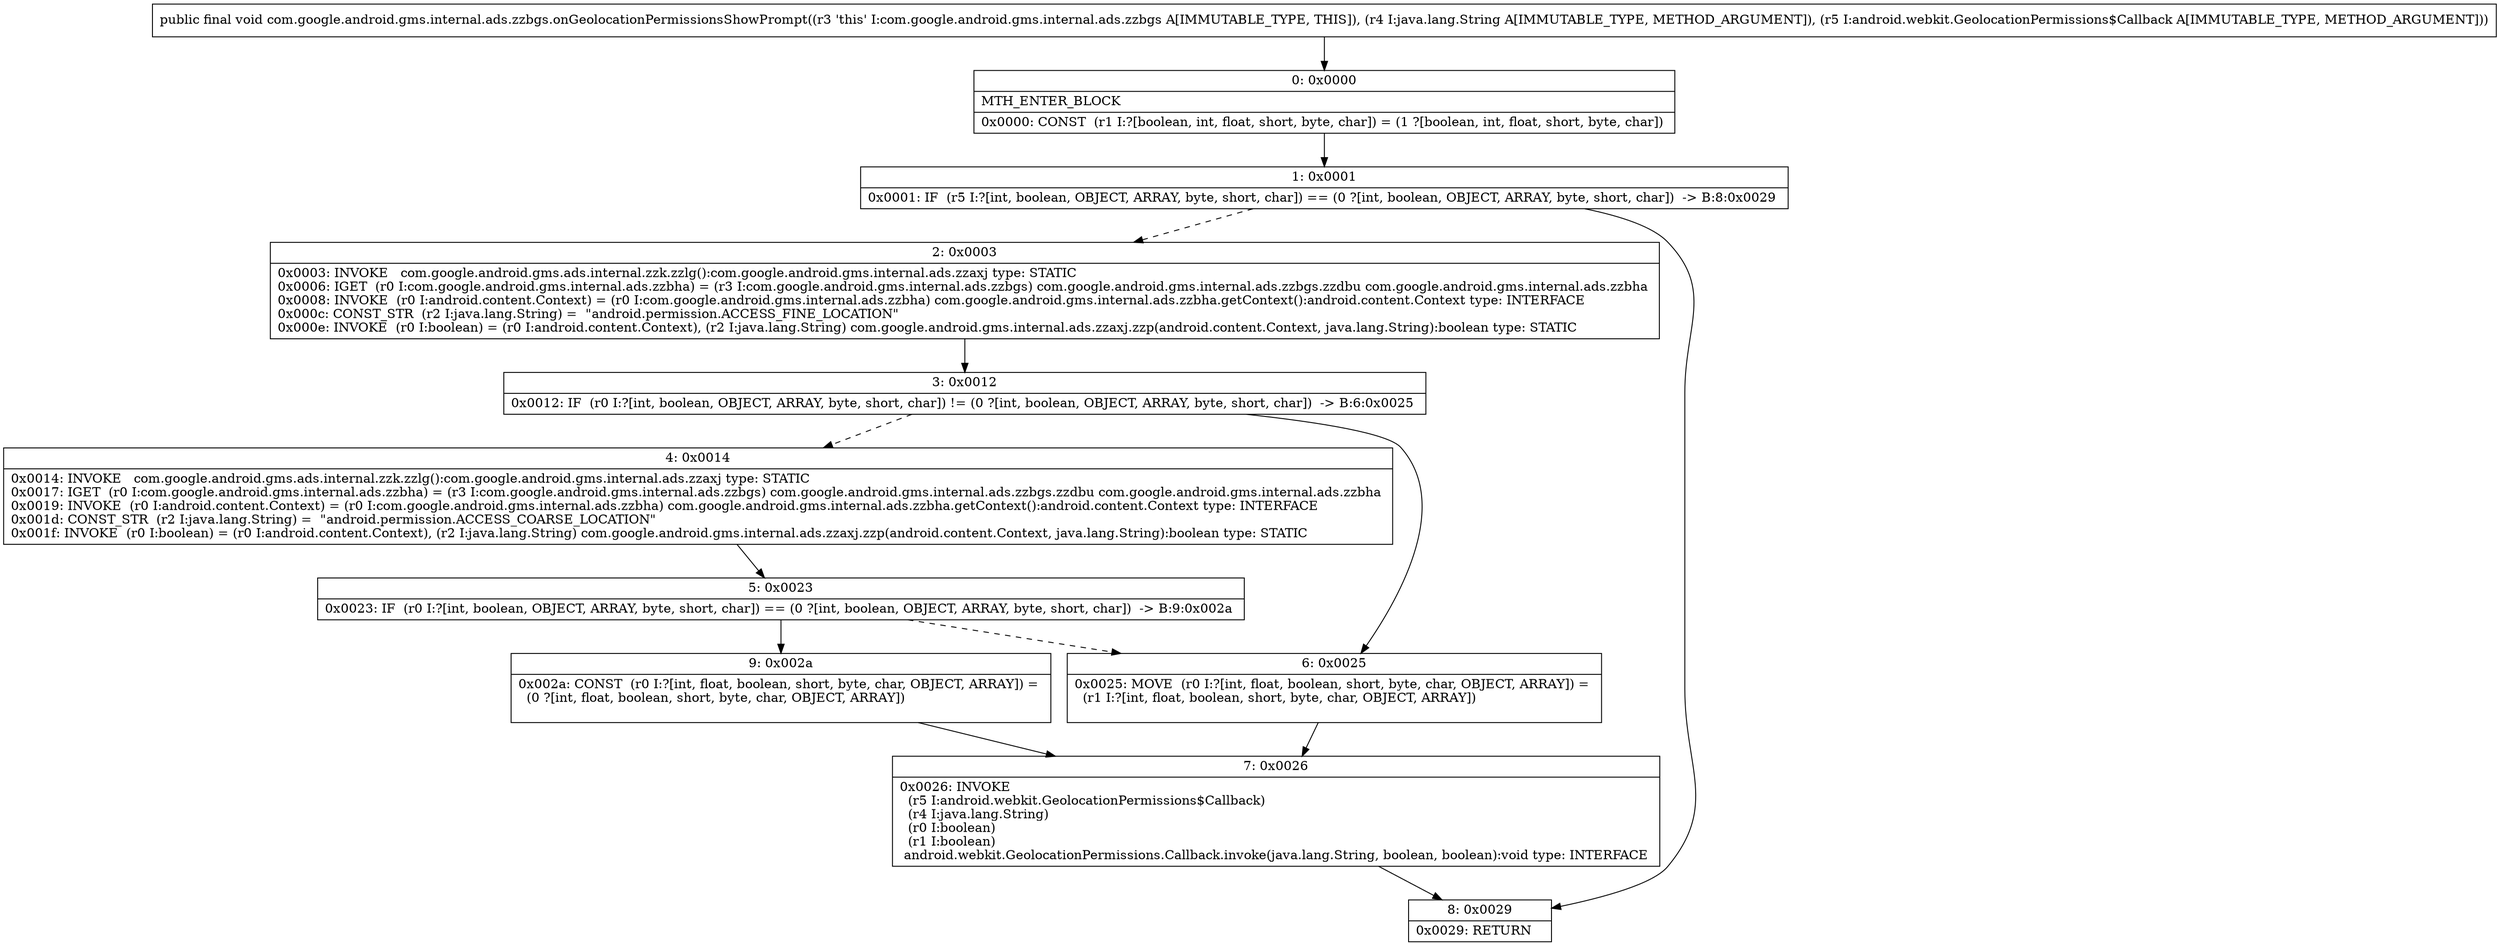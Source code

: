 digraph "CFG forcom.google.android.gms.internal.ads.zzbgs.onGeolocationPermissionsShowPrompt(Ljava\/lang\/String;Landroid\/webkit\/GeolocationPermissions$Callback;)V" {
Node_0 [shape=record,label="{0\:\ 0x0000|MTH_ENTER_BLOCK\l|0x0000: CONST  (r1 I:?[boolean, int, float, short, byte, char]) = (1 ?[boolean, int, float, short, byte, char]) \l}"];
Node_1 [shape=record,label="{1\:\ 0x0001|0x0001: IF  (r5 I:?[int, boolean, OBJECT, ARRAY, byte, short, char]) == (0 ?[int, boolean, OBJECT, ARRAY, byte, short, char])  \-\> B:8:0x0029 \l}"];
Node_2 [shape=record,label="{2\:\ 0x0003|0x0003: INVOKE   com.google.android.gms.ads.internal.zzk.zzlg():com.google.android.gms.internal.ads.zzaxj type: STATIC \l0x0006: IGET  (r0 I:com.google.android.gms.internal.ads.zzbha) = (r3 I:com.google.android.gms.internal.ads.zzbgs) com.google.android.gms.internal.ads.zzbgs.zzdbu com.google.android.gms.internal.ads.zzbha \l0x0008: INVOKE  (r0 I:android.content.Context) = (r0 I:com.google.android.gms.internal.ads.zzbha) com.google.android.gms.internal.ads.zzbha.getContext():android.content.Context type: INTERFACE \l0x000c: CONST_STR  (r2 I:java.lang.String) =  \"android.permission.ACCESS_FINE_LOCATION\" \l0x000e: INVOKE  (r0 I:boolean) = (r0 I:android.content.Context), (r2 I:java.lang.String) com.google.android.gms.internal.ads.zzaxj.zzp(android.content.Context, java.lang.String):boolean type: STATIC \l}"];
Node_3 [shape=record,label="{3\:\ 0x0012|0x0012: IF  (r0 I:?[int, boolean, OBJECT, ARRAY, byte, short, char]) != (0 ?[int, boolean, OBJECT, ARRAY, byte, short, char])  \-\> B:6:0x0025 \l}"];
Node_4 [shape=record,label="{4\:\ 0x0014|0x0014: INVOKE   com.google.android.gms.ads.internal.zzk.zzlg():com.google.android.gms.internal.ads.zzaxj type: STATIC \l0x0017: IGET  (r0 I:com.google.android.gms.internal.ads.zzbha) = (r3 I:com.google.android.gms.internal.ads.zzbgs) com.google.android.gms.internal.ads.zzbgs.zzdbu com.google.android.gms.internal.ads.zzbha \l0x0019: INVOKE  (r0 I:android.content.Context) = (r0 I:com.google.android.gms.internal.ads.zzbha) com.google.android.gms.internal.ads.zzbha.getContext():android.content.Context type: INTERFACE \l0x001d: CONST_STR  (r2 I:java.lang.String) =  \"android.permission.ACCESS_COARSE_LOCATION\" \l0x001f: INVOKE  (r0 I:boolean) = (r0 I:android.content.Context), (r2 I:java.lang.String) com.google.android.gms.internal.ads.zzaxj.zzp(android.content.Context, java.lang.String):boolean type: STATIC \l}"];
Node_5 [shape=record,label="{5\:\ 0x0023|0x0023: IF  (r0 I:?[int, boolean, OBJECT, ARRAY, byte, short, char]) == (0 ?[int, boolean, OBJECT, ARRAY, byte, short, char])  \-\> B:9:0x002a \l}"];
Node_6 [shape=record,label="{6\:\ 0x0025|0x0025: MOVE  (r0 I:?[int, float, boolean, short, byte, char, OBJECT, ARRAY]) = \l  (r1 I:?[int, float, boolean, short, byte, char, OBJECT, ARRAY])\l \l}"];
Node_7 [shape=record,label="{7\:\ 0x0026|0x0026: INVOKE  \l  (r5 I:android.webkit.GeolocationPermissions$Callback)\l  (r4 I:java.lang.String)\l  (r0 I:boolean)\l  (r1 I:boolean)\l android.webkit.GeolocationPermissions.Callback.invoke(java.lang.String, boolean, boolean):void type: INTERFACE \l}"];
Node_8 [shape=record,label="{8\:\ 0x0029|0x0029: RETURN   \l}"];
Node_9 [shape=record,label="{9\:\ 0x002a|0x002a: CONST  (r0 I:?[int, float, boolean, short, byte, char, OBJECT, ARRAY]) = \l  (0 ?[int, float, boolean, short, byte, char, OBJECT, ARRAY])\l \l}"];
MethodNode[shape=record,label="{public final void com.google.android.gms.internal.ads.zzbgs.onGeolocationPermissionsShowPrompt((r3 'this' I:com.google.android.gms.internal.ads.zzbgs A[IMMUTABLE_TYPE, THIS]), (r4 I:java.lang.String A[IMMUTABLE_TYPE, METHOD_ARGUMENT]), (r5 I:android.webkit.GeolocationPermissions$Callback A[IMMUTABLE_TYPE, METHOD_ARGUMENT])) }"];
MethodNode -> Node_0;
Node_0 -> Node_1;
Node_1 -> Node_2[style=dashed];
Node_1 -> Node_8;
Node_2 -> Node_3;
Node_3 -> Node_4[style=dashed];
Node_3 -> Node_6;
Node_4 -> Node_5;
Node_5 -> Node_6[style=dashed];
Node_5 -> Node_9;
Node_6 -> Node_7;
Node_7 -> Node_8;
Node_9 -> Node_7;
}

